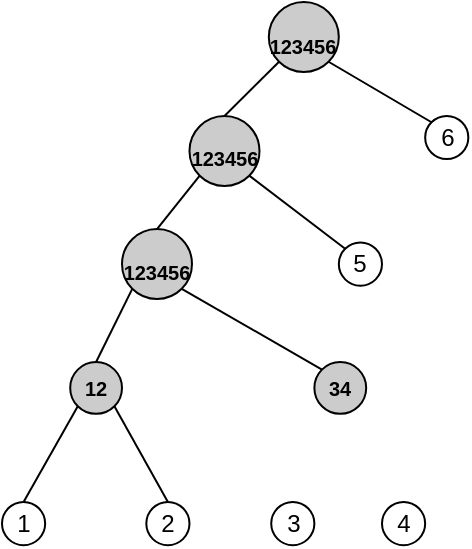 <mxfile version="22.1.21" type="github">
  <diagram name="Page-1" id="9nLId5k3Yff63Bz5OH_D">
    <mxGraphModel dx="-310" dy="1412" grid="1" gridSize="10" guides="1" tooltips="1" connect="1" arrows="1" fold="1" page="1" pageScale="1" pageWidth="850" pageHeight="1100" math="0" shadow="0">
      <root>
        <mxCell id="0" />
        <mxCell id="1" parent="0" />
        <mxCell id="TPjln3N7VkVI3ZfMpHSB-58" value="&lt;b style=&quot;font-size: 10px;&quot;&gt;34&lt;br style=&quot;font-size: 10px;&quot;&gt;&lt;/b&gt;" style="ellipse;whiteSpace=wrap;html=1;aspect=fixed;fontSize=10;fillColor=#CCCCCC;" vertex="1" parent="1">
          <mxGeometry x="1076.19" y="-669.994" width="25.897" height="25.897" as="geometry" />
        </mxCell>
        <mxCell id="TPjln3N7VkVI3ZfMpHSB-59" value="&lt;b&gt;&lt;font style=&quot;font-size: 10px;&quot;&gt;123456&lt;/font&gt;&lt;br&gt;&lt;/b&gt;" style="ellipse;whiteSpace=wrap;html=1;aspect=fixed;fontSize=20;fillColor=#CCCCCC;" vertex="1" parent="1">
          <mxGeometry x="1053.411" y="-850" width="35" height="35" as="geometry" />
        </mxCell>
        <mxCell id="TPjln3N7VkVI3ZfMpHSB-60" value="1" style="ellipse;whiteSpace=wrap;html=1;aspect=fixed;fontSize=12;" vertex="1" parent="1">
          <mxGeometry x="920" y="-600.0" width="21.581" height="21.581" as="geometry" />
        </mxCell>
        <mxCell id="TPjln3N7VkVI3ZfMpHSB-61" value="3" style="ellipse;whiteSpace=wrap;html=1;aspect=fixed;fontSize=12;" vertex="1" parent="1">
          <mxGeometry x="1054.61" y="-600.0" width="21.581" height="21.581" as="geometry" />
        </mxCell>
        <mxCell id="TPjln3N7VkVI3ZfMpHSB-62" value="4" style="ellipse;whiteSpace=wrap;html=1;aspect=fixed;fontSize=12;" vertex="1" parent="1">
          <mxGeometry x="1110.0" y="-600.0" width="21.581" height="21.581" as="geometry" />
        </mxCell>
        <mxCell id="TPjln3N7VkVI3ZfMpHSB-63" value="5" style="ellipse;whiteSpace=wrap;html=1;aspect=fixed;fontSize=12;" vertex="1" parent="1">
          <mxGeometry x="1088.414" y="-729.75" width="21.581" height="21.581" as="geometry" />
        </mxCell>
        <mxCell id="TPjln3N7VkVI3ZfMpHSB-65" value="&lt;b style=&quot;font-size: 10px;&quot;&gt;12&lt;br style=&quot;font-size: 10px;&quot;&gt;&lt;/b&gt;" style="ellipse;whiteSpace=wrap;html=1;aspect=fixed;fontSize=10;fillColor=#CCCCCC;" vertex="1" parent="1">
          <mxGeometry x="954.103" y="-669.998" width="25.897" height="25.897" as="geometry" />
        </mxCell>
        <mxCell id="TPjln3N7VkVI3ZfMpHSB-66" value="2" style="ellipse;whiteSpace=wrap;html=1;aspect=fixed;fontSize=12;" vertex="1" parent="1">
          <mxGeometry x="992.16" y="-600.0" width="21.581" height="21.581" as="geometry" />
        </mxCell>
        <mxCell id="TPjln3N7VkVI3ZfMpHSB-68" value="6" style="ellipse;whiteSpace=wrap;html=1;aspect=fixed;fontSize=12;" vertex="1" parent="1">
          <mxGeometry x="1131.584" y="-793.04" width="21.581" height="21.581" as="geometry" />
        </mxCell>
        <mxCell id="TPjln3N7VkVI3ZfMpHSB-69" value="&lt;b&gt;&lt;font style=&quot;font-size: 10px;&quot;&gt;123456&lt;/font&gt;&lt;br&gt;&lt;/b&gt;" style="ellipse;whiteSpace=wrap;html=1;aspect=fixed;fontSize=20;fillColor=#CCCCCC;" vertex="1" parent="1">
          <mxGeometry x="1013.741" y="-793.04" width="35" height="35" as="geometry" />
        </mxCell>
        <mxCell id="TPjln3N7VkVI3ZfMpHSB-70" value="&lt;b&gt;&lt;font style=&quot;font-size: 10px;&quot;&gt;123456&lt;/font&gt;&lt;br&gt;&lt;/b&gt;" style="ellipse;whiteSpace=wrap;html=1;aspect=fixed;fontSize=20;fillColor=#CCCCCC;" vertex="1" parent="1">
          <mxGeometry x="980.001" y="-736.46" width="35" height="35" as="geometry" />
        </mxCell>
        <mxCell id="TPjln3N7VkVI3ZfMpHSB-71" value="" style="endArrow=none;html=1;rounded=0;entryX=1;entryY=1;entryDx=0;entryDy=0;exitX=0.5;exitY=0;exitDx=0;exitDy=0;" edge="1" parent="1" source="TPjln3N7VkVI3ZfMpHSB-66" target="TPjln3N7VkVI3ZfMpHSB-65">
          <mxGeometry width="50" height="50" relative="1" as="geometry">
            <mxPoint x="1170" y="-690" as="sourcePoint" />
            <mxPoint x="1220" y="-740" as="targetPoint" />
          </mxGeometry>
        </mxCell>
        <mxCell id="TPjln3N7VkVI3ZfMpHSB-72" value="" style="endArrow=none;html=1;rounded=0;exitX=0;exitY=1;exitDx=0;exitDy=0;entryX=0.5;entryY=0;entryDx=0;entryDy=0;" edge="1" parent="1" source="TPjln3N7VkVI3ZfMpHSB-65" target="TPjln3N7VkVI3ZfMpHSB-60">
          <mxGeometry width="50" height="50" relative="1" as="geometry">
            <mxPoint x="1100" y="-660" as="sourcePoint" />
            <mxPoint x="1150" y="-710" as="targetPoint" />
          </mxGeometry>
        </mxCell>
        <mxCell id="TPjln3N7VkVI3ZfMpHSB-73" value="" style="endArrow=none;html=1;rounded=0;exitX=1;exitY=1;exitDx=0;exitDy=0;entryX=0;entryY=0;entryDx=0;entryDy=0;" edge="1" parent="1" source="TPjln3N7VkVI3ZfMpHSB-70" target="TPjln3N7VkVI3ZfMpHSB-58">
          <mxGeometry width="50" height="50" relative="1" as="geometry">
            <mxPoint x="1130" y="-680" as="sourcePoint" />
            <mxPoint x="1180" y="-730" as="targetPoint" />
          </mxGeometry>
        </mxCell>
        <mxCell id="TPjln3N7VkVI3ZfMpHSB-74" value="" style="endArrow=none;html=1;rounded=0;entryX=1;entryY=1;entryDx=0;entryDy=0;exitX=0;exitY=0;exitDx=0;exitDy=0;" edge="1" parent="1" source="TPjln3N7VkVI3ZfMpHSB-63" target="TPjln3N7VkVI3ZfMpHSB-69">
          <mxGeometry width="50" height="50" relative="1" as="geometry">
            <mxPoint x="1130" y="-680" as="sourcePoint" />
            <mxPoint x="1180" y="-730" as="targetPoint" />
          </mxGeometry>
        </mxCell>
        <mxCell id="TPjln3N7VkVI3ZfMpHSB-75" value="" style="endArrow=none;html=1;rounded=0;entryX=1;entryY=1;entryDx=0;entryDy=0;exitX=0;exitY=0;exitDx=0;exitDy=0;" edge="1" parent="1" source="TPjln3N7VkVI3ZfMpHSB-68" target="TPjln3N7VkVI3ZfMpHSB-59">
          <mxGeometry width="50" height="50" relative="1" as="geometry">
            <mxPoint x="1130" y="-680" as="sourcePoint" />
            <mxPoint x="1180" y="-730" as="targetPoint" />
          </mxGeometry>
        </mxCell>
        <mxCell id="TPjln3N7VkVI3ZfMpHSB-77" value="" style="endArrow=none;html=1;rounded=0;entryX=0;entryY=1;entryDx=0;entryDy=0;exitX=0.5;exitY=0;exitDx=0;exitDy=0;" edge="1" parent="1" source="TPjln3N7VkVI3ZfMpHSB-65" target="TPjln3N7VkVI3ZfMpHSB-70">
          <mxGeometry width="50" height="50" relative="1" as="geometry">
            <mxPoint x="1080" y="-670" as="sourcePoint" />
            <mxPoint x="1130" y="-720" as="targetPoint" />
          </mxGeometry>
        </mxCell>
        <mxCell id="TPjln3N7VkVI3ZfMpHSB-78" value="" style="endArrow=none;html=1;rounded=0;entryX=0;entryY=1;entryDx=0;entryDy=0;exitX=0.5;exitY=0;exitDx=0;exitDy=0;" edge="1" parent="1" source="TPjln3N7VkVI3ZfMpHSB-70" target="TPjln3N7VkVI3ZfMpHSB-69">
          <mxGeometry width="50" height="50" relative="1" as="geometry">
            <mxPoint x="1080" y="-670" as="sourcePoint" />
            <mxPoint x="1130" y="-720" as="targetPoint" />
          </mxGeometry>
        </mxCell>
        <mxCell id="TPjln3N7VkVI3ZfMpHSB-79" value="" style="endArrow=none;html=1;rounded=0;entryX=0;entryY=1;entryDx=0;entryDy=0;exitX=0.5;exitY=0;exitDx=0;exitDy=0;" edge="1" parent="1" source="TPjln3N7VkVI3ZfMpHSB-69" target="TPjln3N7VkVI3ZfMpHSB-59">
          <mxGeometry width="50" height="50" relative="1" as="geometry">
            <mxPoint x="1080" y="-670" as="sourcePoint" />
            <mxPoint x="1130" y="-720" as="targetPoint" />
          </mxGeometry>
        </mxCell>
      </root>
    </mxGraphModel>
  </diagram>
</mxfile>
